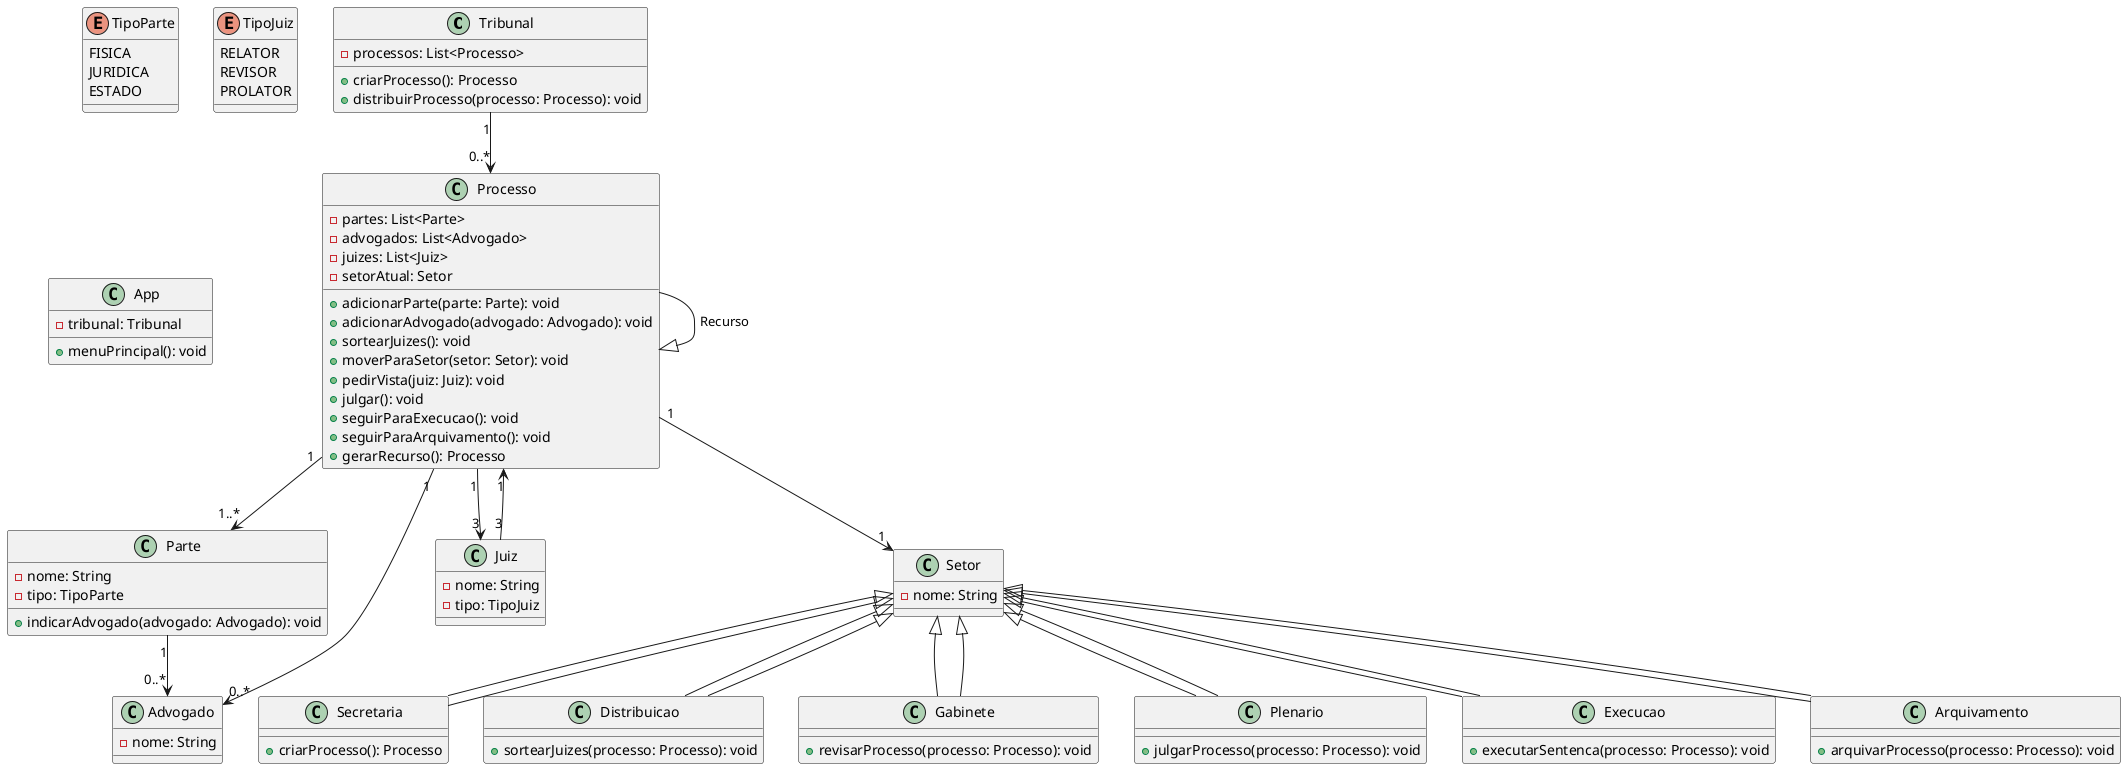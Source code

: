 @startuml

class Tribunal {
    - processos: List<Processo>
    + criarProcesso(): Processo
    + distribuirProcesso(processo: Processo): void
}

class Processo {
    - partes: List<Parte>
    - advogados: List<Advogado>
    - juizes: List<Juiz>
    - setorAtual: Setor
    + adicionarParte(parte: Parte): void
    + adicionarAdvogado(advogado: Advogado): void
    + sortearJuizes(): void
    + moverParaSetor(setor: Setor): void
    + pedirVista(juiz: Juiz): void
    + julgar(): void
    + seguirParaExecucao(): void
    + seguirParaArquivamento(): void
    + gerarRecurso(): Processo
}

class Parte {
    - nome: String
    - tipo: TipoParte
    + indicarAdvogado(advogado: Advogado): void
}

enum TipoParte {
    FISICA
    JURIDICA
    ESTADO
}

class Advogado {
    - nome: String
}

class Juiz {
    - nome: String
    - tipo: TipoJuiz
}

enum TipoJuiz {
    RELATOR
    REVISOR
    PROLATOR
}

class Setor {
    - nome: String
}

class Secretaria extends Setor {
    + criarProcesso(): Processo
}

class Distribuicao extends Setor {
    + sortearJuizes(processo: Processo): void
}

class Gabinete extends Setor {
    + revisarProcesso(processo: Processo): void
}

class Plenario extends Setor {
    + julgarProcesso(processo: Processo): void
}

class Execucao extends Setor {
    + executarSentenca(processo: Processo): void
}

class Arquivamento extends Setor {
    + arquivarProcesso(processo: Processo): void
}

class App {
    - tribunal: Tribunal
    + menuPrincipal(): void
}

Tribunal "1" --> "0..*" Processo
Processo "1" --> "1..*" Parte
Processo "1" --> "0..*" Advogado
Processo "1" --> "3" Juiz
Processo "1" --> "1" Setor
Parte "1" --> "0..*" Advogado
Juiz "3" --> "1" Processo
Setor <|-- Secretaria
Setor <|-- Distribuicao
Setor <|-- Gabinete
Setor <|-- Plenario
Setor <|-- Execucao
Setor <|-- Arquivamento
Processo --|> Processo: Recurso

@enduml
